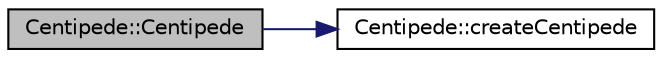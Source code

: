digraph "Centipede::Centipede"
{
  edge [fontname="Helvetica",fontsize="10",labelfontname="Helvetica",labelfontsize="10"];
  node [fontname="Helvetica",fontsize="10",shape=record];
  rankdir="LR";
  Node0 [label="Centipede::Centipede",height=0.2,width=0.4,color="black", fillcolor="grey75", style="filled", fontcolor="black"];
  Node0 -> Node1 [color="midnightblue",fontsize="10",style="solid",fontname="Helvetica"];
  Node1 [label="Centipede::createCentipede",height=0.2,width=0.4,color="black", fillcolor="white", style="filled",URL="$class_centipede.html#a23c8dbba7f6e57e24efcecd78e8d2f8b",tooltip="Creates centipede segments and assigns positions. "];
}
